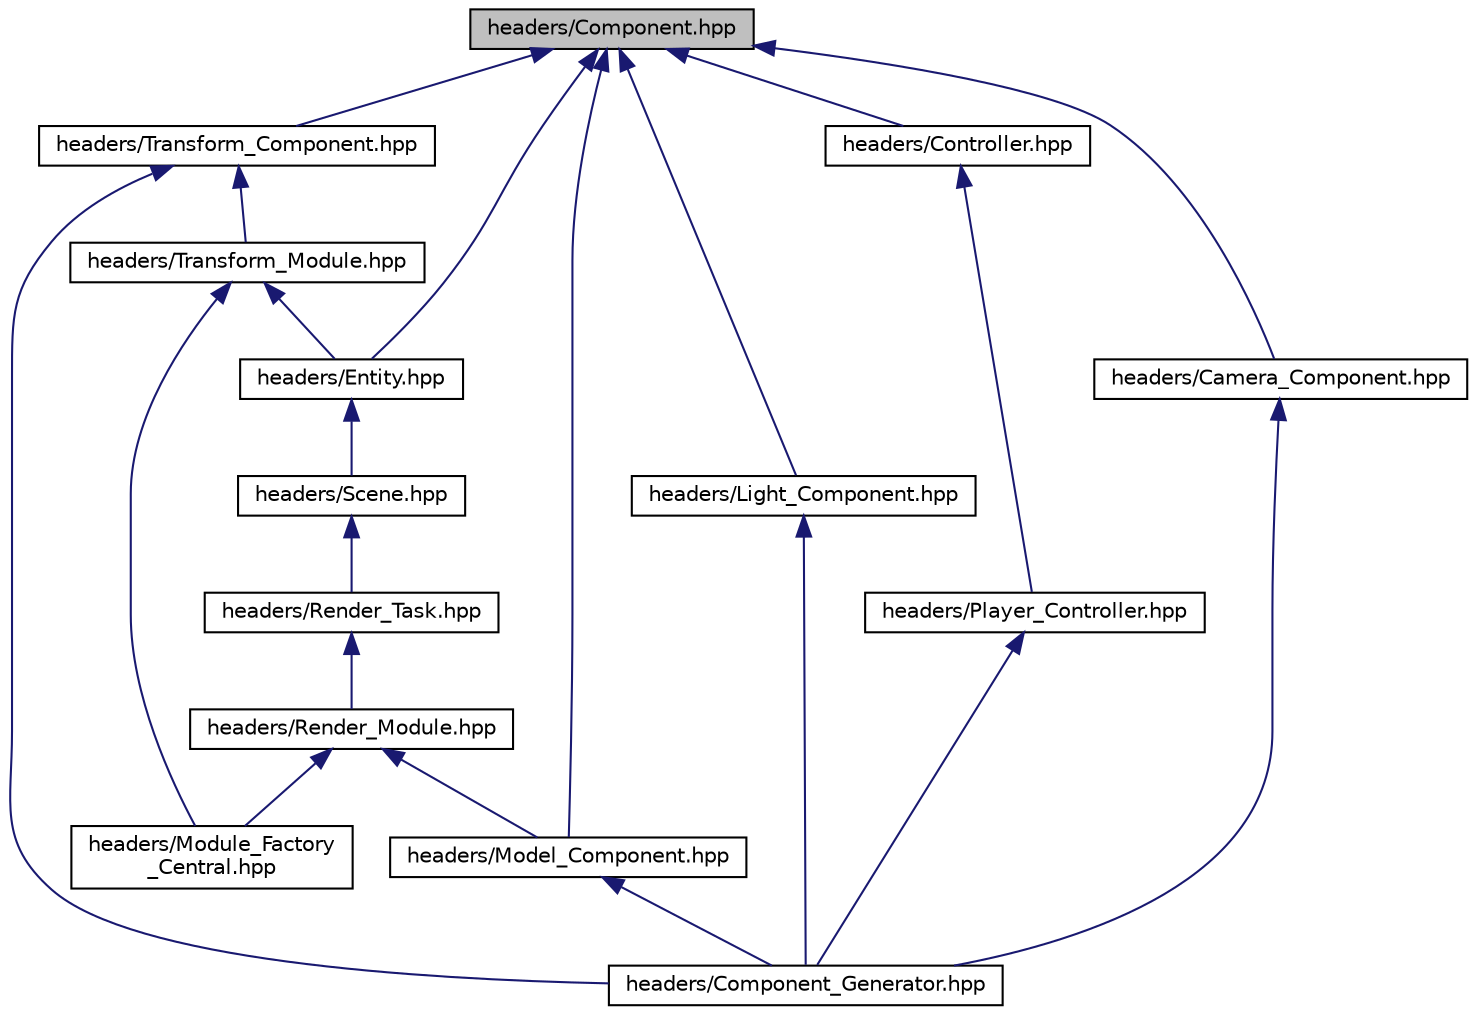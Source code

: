 digraph "headers/Component.hpp"
{
 // LATEX_PDF_SIZE
  edge [fontname="Helvetica",fontsize="10",labelfontname="Helvetica",labelfontsize="10"];
  node [fontname="Helvetica",fontsize="10",shape=record];
  Node3 [label="headers/Component.hpp",height=0.2,width=0.4,color="black", fillcolor="grey75", style="filled", fontcolor="black",tooltip=" "];
  Node3 -> Node4 [dir="back",color="midnightblue",fontsize="10",style="solid",fontname="Helvetica"];
  Node4 [label="headers/Camera_Component.hpp",height=0.2,width=0.4,color="black", fillcolor="white", style="filled",URL="$dd/dd5/_camera___component_8hpp.html",tooltip="Camera component."];
  Node4 -> Node5 [dir="back",color="midnightblue",fontsize="10",style="solid",fontname="Helvetica"];
  Node5 [label="headers/Component_Generator.hpp",height=0.2,width=0.4,color="black", fillcolor="white", style="filled",URL="$d2/de4/_component___generator_8hpp.html",tooltip="Generator of components, store and create components."];
  Node3 -> Node6 [dir="back",color="midnightblue",fontsize="10",style="solid",fontname="Helvetica"];
  Node6 [label="headers/Transform_Component.hpp",height=0.2,width=0.4,color="black", fillcolor="white", style="filled",URL="$d1/d74/_transform___component_8hpp.html",tooltip="Component in charge of process the transformation matrices(position, scale, rotation) and the visibil..."];
  Node6 -> Node5 [dir="back",color="midnightblue",fontsize="10",style="solid",fontname="Helvetica"];
  Node6 -> Node7 [dir="back",color="midnightblue",fontsize="10",style="solid",fontname="Helvetica"];
  Node7 [label="headers/Transform_Module.hpp",height=0.2,width=0.4,color="black", fillcolor="white", style="filled",URL="$d3/dfa/_transform___module_8hpp.html",tooltip="Module of the transform components."];
  Node7 -> Node8 [dir="back",color="midnightblue",fontsize="10",style="solid",fontname="Helvetica"];
  Node8 [label="headers/Entity.hpp",height=0.2,width=0.4,color="black", fillcolor="white", style="filled",URL="$d2/db6/_entity_8hpp.html",tooltip="Entity class. An entity is an object that belongs to an engine's scene and has components."];
  Node8 -> Node9 [dir="back",color="midnightblue",fontsize="10",style="solid",fontname="Helvetica"];
  Node9 [label="headers/Scene.hpp",height=0.2,width=0.4,color="black", fillcolor="white", style="filled",URL="$d0/d8f/_scene_8hpp.html",tooltip=" "];
  Node9 -> Node10 [dir="back",color="midnightblue",fontsize="10",style="solid",fontname="Helvetica"];
  Node10 [label="headers/Render_Task.hpp",height=0.2,width=0.4,color="black", fillcolor="white", style="filled",URL="$db/df5/_render___task_8hpp.html",tooltip="Task of the render module."];
  Node10 -> Node11 [dir="back",color="midnightblue",fontsize="10",style="solid",fontname="Helvetica"];
  Node11 [label="headers/Render_Module.hpp",height=0.2,width=0.4,color="black", fillcolor="white", style="filled",URL="$de/d59/_render___module_8hpp.html",tooltip="Module of the render type components (model, camera and light). Create components and store the task ..."];
  Node11 -> Node12 [dir="back",color="midnightblue",fontsize="10",style="solid",fontname="Helvetica"];
  Node12 [label="headers/Model_Component.hpp",height=0.2,width=0.4,color="black", fillcolor="white", style="filled",URL="$d0/da4/_model___component_8hpp.html",tooltip="Component that stores a 3d mesh and process it's information and attributes."];
  Node12 -> Node5 [dir="back",color="midnightblue",fontsize="10",style="solid",fontname="Helvetica"];
  Node11 -> Node13 [dir="back",color="midnightblue",fontsize="10",style="solid",fontname="Helvetica"];
  Node13 [label="headers/Module_Factory\l_Central.hpp",height=0.2,width=0.4,color="black", fillcolor="white", style="filled",URL="$da/dc1/_module___factory___central_8hpp.html",tooltip="Patch to the problem of auto-registration of static members in cpp files. Registers and stores the mo..."];
  Node7 -> Node13 [dir="back",color="midnightblue",fontsize="10",style="solid",fontname="Helvetica"];
  Node3 -> Node14 [dir="back",color="midnightblue",fontsize="10",style="solid",fontname="Helvetica"];
  Node14 [label="headers/Light_Component.hpp",height=0.2,width=0.4,color="black", fillcolor="white", style="filled",URL="$df/dc8/_light___component_8hpp.html",tooltip="Light render component."];
  Node14 -> Node5 [dir="back",color="midnightblue",fontsize="10",style="solid",fontname="Helvetica"];
  Node3 -> Node12 [dir="back",color="midnightblue",fontsize="10",style="solid",fontname="Helvetica"];
  Node3 -> Node8 [dir="back",color="midnightblue",fontsize="10",style="solid",fontname="Helvetica"];
  Node3 -> Node15 [dir="back",color="midnightblue",fontsize="10",style="solid",fontname="Helvetica"];
  Node15 [label="headers/Controller.hpp",height=0.2,width=0.4,color="black", fillcolor="white", style="filled",URL="$d6/d14/_controller_8hpp.html",tooltip="Virtual class of the controller component. A controller is a component and a listener at the same tim..."];
  Node15 -> Node16 [dir="back",color="midnightblue",fontsize="10",style="solid",fontname="Helvetica"];
  Node16 [label="headers/Player_Controller.hpp",height=0.2,width=0.4,color="black", fillcolor="white", style="filled",URL="$d7/d1e/_player___controller_8hpp.html",tooltip=" "];
  Node16 -> Node5 [dir="back",color="midnightblue",fontsize="10",style="solid",fontname="Helvetica"];
}
